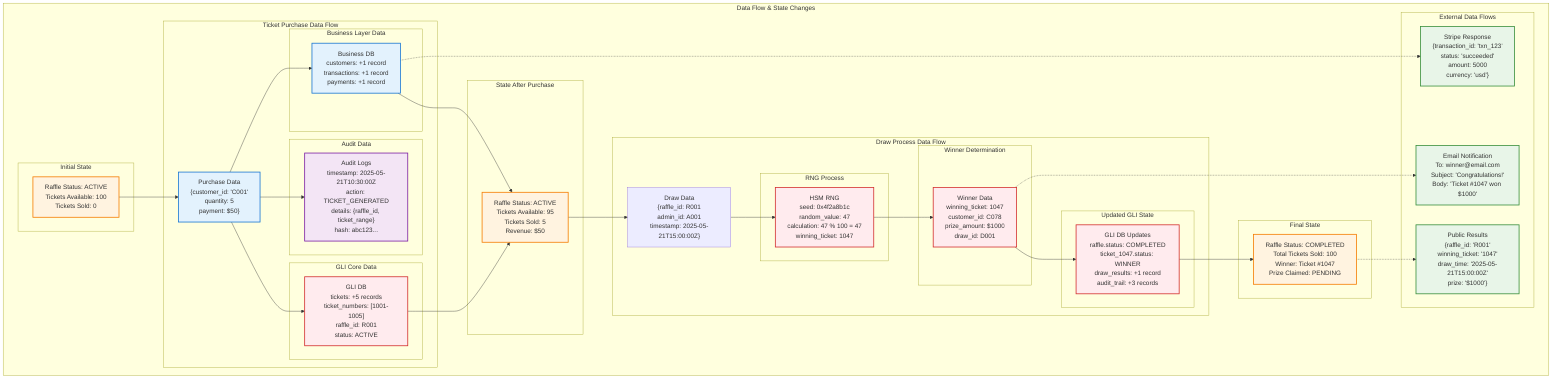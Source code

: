 flowchart TD
    %% Data Flow Through System Layers
    subgraph "Data Flow & State Changes"
        
        %% Initial State
        subgraph "Initial State"
            RS["Raffle Status: ACTIVE<br/>Tickets Available: 100<br/>Tickets Sold: 0"]
        end
        
        %% Ticket Purchase Flow
        subgraph "Ticket Purchase Data Flow"
            PD["Purchase Data<br/>{customer_id: 'C001'<br/>quantity: 5<br/>payment: $50}"]
            
            subgraph "Business Layer Data"
                BD["Business DB<br/>customers: +1 record<br/>transactions: +1 record<br/>payments: +1 record"]
            end
            
            subgraph "GLI Core Data"
                GD["GLI DB<br/>tickets: +5 records<br/>ticket_numbers: [1001-1005]<br/>raffle_id: R001<br/>status: ACTIVE"]
            end
            
            subgraph "Audit Data"
                AD["Audit Logs<br/>timestamp: 2025-05-21T10:30:00Z<br/>action: TICKET_GENERATED<br/>details: {raffle_id, ticket_range}<br/>hash: abc123..."]
            end
        end
        
        %% State After Purchase
        subgraph "State After Purchase"
            RS2["Raffle Status: ACTIVE<br/>Tickets Available: 95<br/>Tickets Sold: 5<br/>Revenue: $50"]
        end
        
        %% Draw Process Data Flow
        subgraph "Draw Process Data Flow"
            DD["Draw Data<br/>{raffle_id: R001<br/>admin_id: A001<br/>timestamp: 2025-05-21T15:00:00Z}"]
            
            subgraph "RNG Process"
                RNG["HSM RNG<br/>seed: 0x4f2a8b1c<br/>random_value: 47<br/>calculation: 47 % 100 = 47<br/>winning_ticket: 1047"]
            end
            
            subgraph "Winner Determination"
                WD["Winner Data<br/>winning_ticket: 1047<br/>customer_id: C078<br/>prize_amount: $1000<br/>draw_id: D001"]
            end
            
            subgraph "Updated GLI State"
                GD2["GLI DB Updates<br/>raffle.status: COMPLETED<br/>ticket_1047.status: WINNER<br/>draw_results: +1 record<br/>audit_trail: +3 records"]
            end
        end
        
        %% Final State
        subgraph "Final State"
            RS3["Raffle Status: COMPLETED<br/>Total Tickets Sold: 100<br/>Winner: Ticket #1047<br/>Prize Claimed: PENDING"]
        end
        
        %% Data Relationships
        RS --> PD
        PD --> BD
        PD --> GD
        PD --> AD
        BD --> RS2
        GD --> RS2
        
        RS2 --> DD
        DD --> RNG
        RNG --> WD
        WD --> GD2
        GD2 --> RS3
        
        %% External Integrations
        subgraph "External Data Flows"
            STRIPE["Stripe Response<br/>{transaction_id: 'txn_123'<br/>status: 'succeeded'<br/>amount: 5000<br/>currency: 'usd'}"]
            
            EMAIL["Email Notification<br/>To: winner@email.com<br/>Subject: 'Congratulations!'<br/>Body: 'Ticket #1047 won $1000'"]
            
            PUBLIC["Public Results<br/>{raffle_id: 'R001'<br/>winning_ticket: '1047'<br/>draw_time: '2025-05-21T15:00:00Z'<br/>prize: '$1000'}"]
        end
        
        BD -.-> STRIPE
        WD -.-> EMAIL
        RS3 -.-> PUBLIC
    end
    
    %% Styling
    classDef purchase fill:#e3f2fd,stroke:#1976d2,stroke-width:2px
    classDef gli fill:#ffebee,stroke:#d32f2f,stroke-width:2px
    classDef audit fill:#f3e5f5,stroke:#7b1fa2,stroke-width:2px
    classDef external fill:#e8f5e8,stroke:#388e3c,stroke-width:2px
    classDef state fill:#fff3e0,stroke:#f57c00,stroke-width:2px
    
    class PD,BD purchase
    class GD,GD2,RNG,WD gli
    class AD audit
    class STRIPE,EMAIL,PUBLIC external
    class RS,RS2,RS3 state